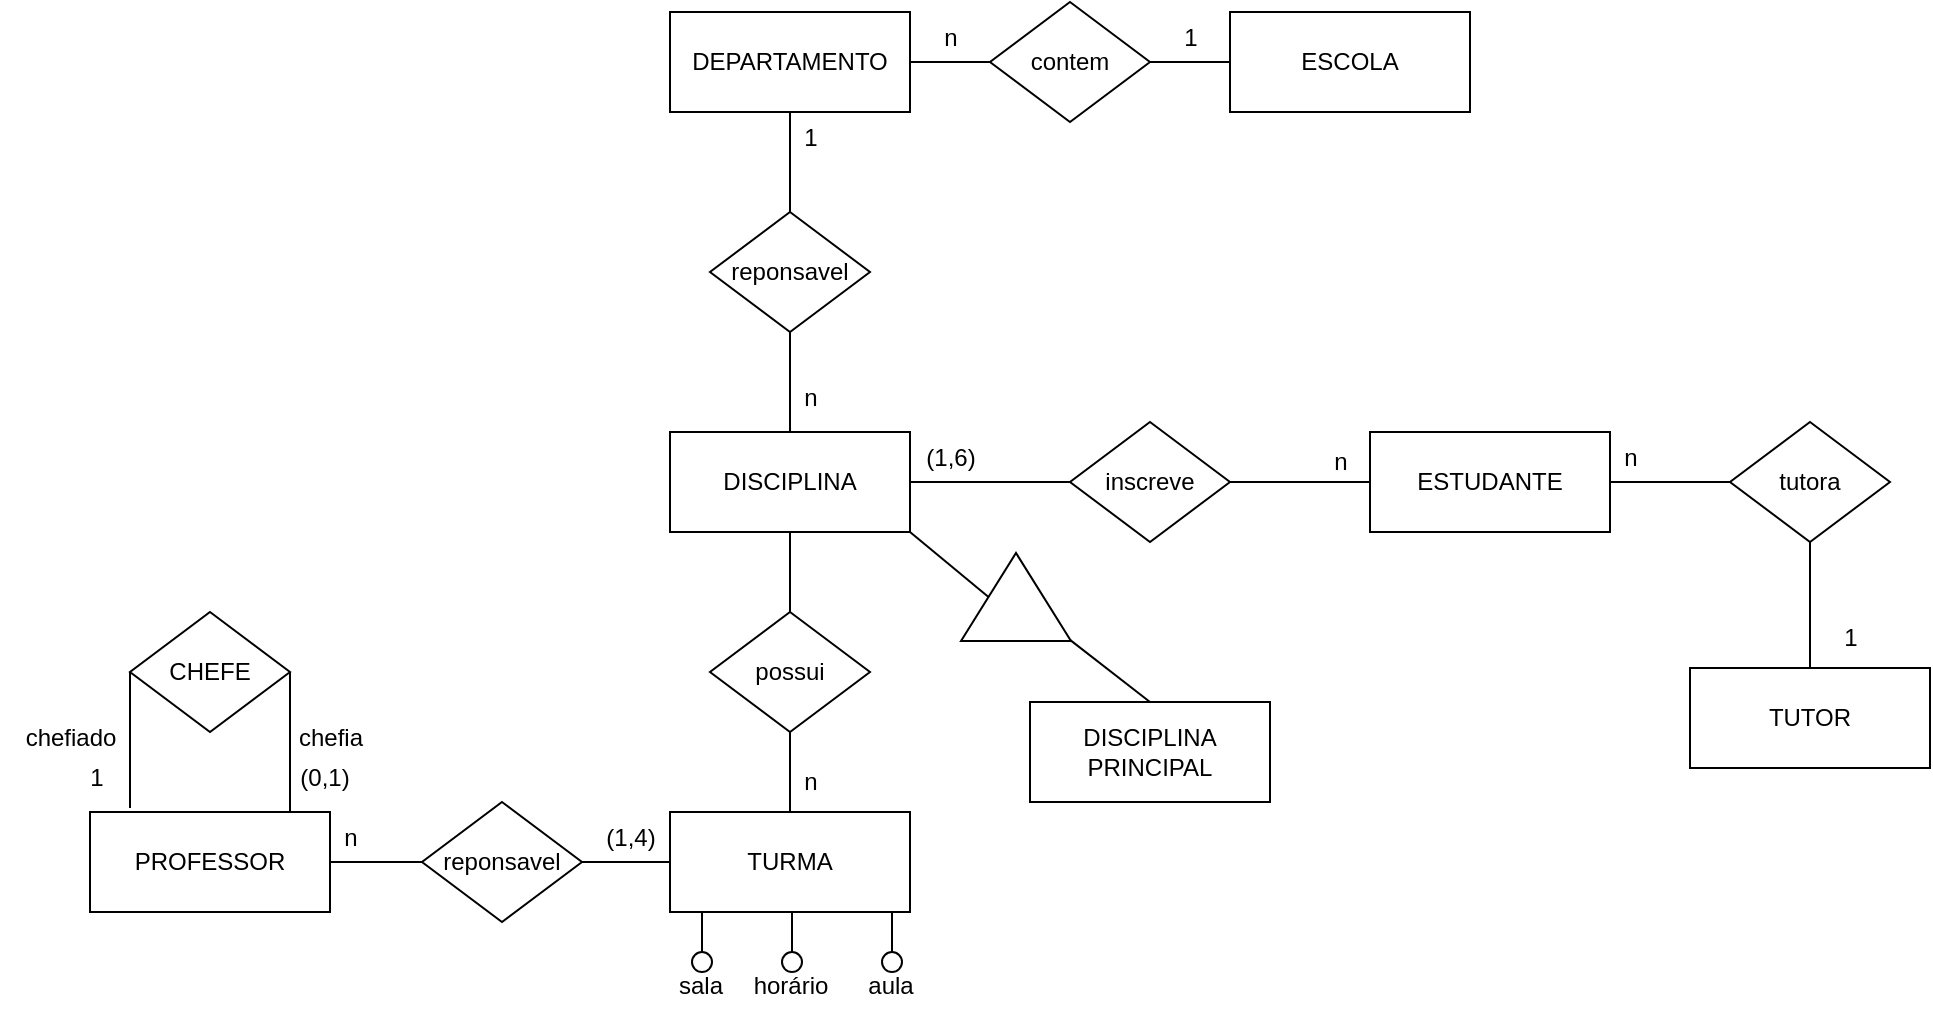 <mxfile version="24.0.7" type="device">
  <diagram name="Página-1" id="rOjRQy3jVm6m9A-RkvD4">
    <mxGraphModel dx="1914" dy="1048" grid="1" gridSize="10" guides="1" tooltips="1" connect="1" arrows="1" fold="1" page="1" pageScale="1" pageWidth="1169" pageHeight="827" math="0" shadow="0">
      <root>
        <mxCell id="0" />
        <mxCell id="1" parent="0" />
        <mxCell id="C2eb3c94XnzqeboNMu4r-1" value="ESCOLA" style="whiteSpace=wrap;html=1;" vertex="1" parent="1">
          <mxGeometry x="670" y="240" width="120" height="50" as="geometry" />
        </mxCell>
        <mxCell id="C2eb3c94XnzqeboNMu4r-14" style="edgeStyle=orthogonalEdgeStyle;rounded=0;orthogonalLoop=1;jettySize=auto;html=1;endArrow=none;endFill=0;" edge="1" parent="1" source="C2eb3c94XnzqeboNMu4r-3" target="C2eb3c94XnzqeboNMu4r-13">
          <mxGeometry relative="1" as="geometry" />
        </mxCell>
        <mxCell id="C2eb3c94XnzqeboNMu4r-3" value="DEPARTAMENTO" style="whiteSpace=wrap;html=1;" vertex="1" parent="1">
          <mxGeometry x="390" y="240" width="120" height="50" as="geometry" />
        </mxCell>
        <mxCell id="C2eb3c94XnzqeboNMu4r-19" style="edgeStyle=orthogonalEdgeStyle;rounded=0;orthogonalLoop=1;jettySize=auto;html=1;endArrow=none;endFill=0;" edge="1" parent="1" source="C2eb3c94XnzqeboNMu4r-4" target="C2eb3c94XnzqeboNMu4r-18">
          <mxGeometry relative="1" as="geometry" />
        </mxCell>
        <mxCell id="C2eb3c94XnzqeboNMu4r-63" style="edgeStyle=orthogonalEdgeStyle;rounded=0;orthogonalLoop=1;jettySize=auto;html=1;endArrow=none;endFill=0;" edge="1" parent="1" source="C2eb3c94XnzqeboNMu4r-4" target="C2eb3c94XnzqeboNMu4r-62">
          <mxGeometry relative="1" as="geometry" />
        </mxCell>
        <mxCell id="C2eb3c94XnzqeboNMu4r-4" value="DISCIPLINA" style="whiteSpace=wrap;html=1;" vertex="1" parent="1">
          <mxGeometry x="390" y="450" width="120" height="50" as="geometry" />
        </mxCell>
        <mxCell id="C2eb3c94XnzqeboNMu4r-26" style="edgeStyle=orthogonalEdgeStyle;rounded=0;orthogonalLoop=1;jettySize=auto;html=1;endArrow=none;endFill=0;" edge="1" parent="1" source="C2eb3c94XnzqeboNMu4r-5" target="C2eb3c94XnzqeboNMu4r-25">
          <mxGeometry relative="1" as="geometry" />
        </mxCell>
        <mxCell id="C2eb3c94XnzqeboNMu4r-5" value="TURMA" style="whiteSpace=wrap;html=1;" vertex="1" parent="1">
          <mxGeometry x="390" y="640" width="120" height="50" as="geometry" />
        </mxCell>
        <mxCell id="C2eb3c94XnzqeboNMu4r-6" value="PROFESSOR" style="whiteSpace=wrap;html=1;" vertex="1" parent="1">
          <mxGeometry x="100" y="640" width="120" height="50" as="geometry" />
        </mxCell>
        <mxCell id="C2eb3c94XnzqeboNMu4r-7" value="ESTUDANTE" style="whiteSpace=wrap;html=1;" vertex="1" parent="1">
          <mxGeometry x="740" y="450" width="120" height="50" as="geometry" />
        </mxCell>
        <mxCell id="C2eb3c94XnzqeboNMu4r-9" style="edgeStyle=orthogonalEdgeStyle;rounded=0;orthogonalLoop=1;jettySize=auto;html=1;endArrow=none;endFill=0;" edge="1" parent="1" source="C2eb3c94XnzqeboNMu4r-8" target="C2eb3c94XnzqeboNMu4r-1">
          <mxGeometry relative="1" as="geometry" />
        </mxCell>
        <mxCell id="C2eb3c94XnzqeboNMu4r-10" style="edgeStyle=orthogonalEdgeStyle;rounded=0;orthogonalLoop=1;jettySize=auto;html=1;endArrow=none;endFill=0;" edge="1" parent="1" source="C2eb3c94XnzqeboNMu4r-8" target="C2eb3c94XnzqeboNMu4r-3">
          <mxGeometry relative="1" as="geometry" />
        </mxCell>
        <mxCell id="C2eb3c94XnzqeboNMu4r-8" value="contem" style="rhombus;whiteSpace=wrap;html=1;" vertex="1" parent="1">
          <mxGeometry x="550" y="235" width="80" height="60" as="geometry" />
        </mxCell>
        <mxCell id="C2eb3c94XnzqeboNMu4r-11" value="1" style="text;html=1;align=center;verticalAlign=middle;resizable=0;points=[];autosize=1;strokeColor=none;fillColor=none;" vertex="1" parent="1">
          <mxGeometry x="635" y="238" width="30" height="30" as="geometry" />
        </mxCell>
        <mxCell id="C2eb3c94XnzqeboNMu4r-12" value="n" style="text;html=1;align=center;verticalAlign=middle;resizable=0;points=[];autosize=1;strokeColor=none;fillColor=none;" vertex="1" parent="1">
          <mxGeometry x="515" y="238" width="30" height="30" as="geometry" />
        </mxCell>
        <mxCell id="C2eb3c94XnzqeboNMu4r-15" style="edgeStyle=orthogonalEdgeStyle;rounded=0;orthogonalLoop=1;jettySize=auto;html=1;endArrow=none;endFill=0;" edge="1" parent="1" source="C2eb3c94XnzqeboNMu4r-13" target="C2eb3c94XnzqeboNMu4r-4">
          <mxGeometry relative="1" as="geometry" />
        </mxCell>
        <mxCell id="C2eb3c94XnzqeboNMu4r-13" value="reponsavel" style="rhombus;whiteSpace=wrap;html=1;" vertex="1" parent="1">
          <mxGeometry x="410" y="340" width="80" height="60" as="geometry" />
        </mxCell>
        <mxCell id="C2eb3c94XnzqeboNMu4r-16" value="1" style="text;html=1;align=center;verticalAlign=middle;resizable=0;points=[];autosize=1;strokeColor=none;fillColor=none;" vertex="1" parent="1">
          <mxGeometry x="445" y="288" width="30" height="30" as="geometry" />
        </mxCell>
        <mxCell id="C2eb3c94XnzqeboNMu4r-17" value="n" style="text;html=1;align=center;verticalAlign=middle;resizable=0;points=[];autosize=1;strokeColor=none;fillColor=none;" vertex="1" parent="1">
          <mxGeometry x="445" y="418" width="30" height="30" as="geometry" />
        </mxCell>
        <mxCell id="C2eb3c94XnzqeboNMu4r-20" style="edgeStyle=orthogonalEdgeStyle;rounded=0;orthogonalLoop=1;jettySize=auto;html=1;endArrow=none;endFill=0;" edge="1" parent="1" source="C2eb3c94XnzqeboNMu4r-18" target="C2eb3c94XnzqeboNMu4r-5">
          <mxGeometry relative="1" as="geometry" />
        </mxCell>
        <mxCell id="C2eb3c94XnzqeboNMu4r-18" value="possui" style="rhombus;whiteSpace=wrap;html=1;" vertex="1" parent="1">
          <mxGeometry x="410" y="540" width="80" height="60" as="geometry" />
        </mxCell>
        <mxCell id="C2eb3c94XnzqeboNMu4r-22" value="n" style="text;html=1;align=center;verticalAlign=middle;resizable=0;points=[];autosize=1;strokeColor=none;fillColor=none;" vertex="1" parent="1">
          <mxGeometry x="445" y="610" width="30" height="30" as="geometry" />
        </mxCell>
        <mxCell id="C2eb3c94XnzqeboNMu4r-27" style="edgeStyle=orthogonalEdgeStyle;rounded=0;orthogonalLoop=1;jettySize=auto;html=1;endArrow=none;endFill=0;" edge="1" parent="1" source="C2eb3c94XnzqeboNMu4r-25" target="C2eb3c94XnzqeboNMu4r-6">
          <mxGeometry relative="1" as="geometry" />
        </mxCell>
        <mxCell id="C2eb3c94XnzqeboNMu4r-25" value="reponsavel" style="rhombus;whiteSpace=wrap;html=1;" vertex="1" parent="1">
          <mxGeometry x="266" y="635" width="80" height="60" as="geometry" />
        </mxCell>
        <mxCell id="C2eb3c94XnzqeboNMu4r-30" value="(1,4)" style="text;html=1;align=center;verticalAlign=middle;resizable=0;points=[];autosize=1;strokeColor=none;fillColor=none;" vertex="1" parent="1">
          <mxGeometry x="345" y="638" width="50" height="30" as="geometry" />
        </mxCell>
        <mxCell id="C2eb3c94XnzqeboNMu4r-31" value="n" style="text;html=1;align=center;verticalAlign=middle;resizable=0;points=[];autosize=1;strokeColor=none;fillColor=none;" vertex="1" parent="1">
          <mxGeometry x="215" y="638" width="30" height="30" as="geometry" />
        </mxCell>
        <mxCell id="C2eb3c94XnzqeboNMu4r-41" style="edgeStyle=orthogonalEdgeStyle;rounded=0;orthogonalLoop=1;jettySize=auto;html=1;endArrow=none;endFill=0;" edge="1" source="C2eb3c94XnzqeboNMu4r-42" parent="1">
          <mxGeometry relative="1" as="geometry">
            <mxPoint x="501" y="690.01" as="targetPoint" />
          </mxGeometry>
        </mxCell>
        <mxCell id="C2eb3c94XnzqeboNMu4r-42" value="" style="ellipse;whiteSpace=wrap;html=1;" vertex="1" parent="1">
          <mxGeometry x="496" y="710.01" width="10" height="10" as="geometry" />
        </mxCell>
        <mxCell id="C2eb3c94XnzqeboNMu4r-43" value="aula" style="text;html=1;align=center;verticalAlign=middle;resizable=0;points=[];autosize=1;strokeColor=none;fillColor=none;" vertex="1" parent="1">
          <mxGeometry x="475" y="712.01" width="50" height="30" as="geometry" />
        </mxCell>
        <mxCell id="C2eb3c94XnzqeboNMu4r-44" style="edgeStyle=orthogonalEdgeStyle;rounded=0;orthogonalLoop=1;jettySize=auto;html=1;endArrow=none;endFill=0;" edge="1" source="C2eb3c94XnzqeboNMu4r-45" parent="1">
          <mxGeometry relative="1" as="geometry">
            <mxPoint x="451" y="690.01" as="targetPoint" />
          </mxGeometry>
        </mxCell>
        <mxCell id="C2eb3c94XnzqeboNMu4r-45" value="" style="ellipse;whiteSpace=wrap;html=1;" vertex="1" parent="1">
          <mxGeometry x="446" y="710.01" width="10" height="10" as="geometry" />
        </mxCell>
        <mxCell id="C2eb3c94XnzqeboNMu4r-46" value="horário" style="text;html=1;align=center;verticalAlign=middle;resizable=0;points=[];autosize=1;strokeColor=none;fillColor=none;" vertex="1" parent="1">
          <mxGeometry x="420" y="712.01" width="60" height="30" as="geometry" />
        </mxCell>
        <mxCell id="C2eb3c94XnzqeboNMu4r-49" style="edgeStyle=orthogonalEdgeStyle;rounded=0;orthogonalLoop=1;jettySize=auto;html=1;endArrow=none;endFill=0;" edge="1" source="C2eb3c94XnzqeboNMu4r-50" parent="1">
          <mxGeometry relative="1" as="geometry">
            <mxPoint x="406" y="690.01" as="targetPoint" />
          </mxGeometry>
        </mxCell>
        <mxCell id="C2eb3c94XnzqeboNMu4r-50" value="" style="ellipse;whiteSpace=wrap;html=1;" vertex="1" parent="1">
          <mxGeometry x="401" y="710.01" width="10" height="10" as="geometry" />
        </mxCell>
        <mxCell id="C2eb3c94XnzqeboNMu4r-51" value="sala" style="text;html=1;align=center;verticalAlign=middle;resizable=0;points=[];autosize=1;strokeColor=none;fillColor=none;" vertex="1" parent="1">
          <mxGeometry x="380" y="712.01" width="50" height="30" as="geometry" />
        </mxCell>
        <mxCell id="C2eb3c94XnzqeboNMu4r-53" style="edgeStyle=orthogonalEdgeStyle;rounded=0;orthogonalLoop=1;jettySize=auto;html=1;endArrow=none;endFill=0;" edge="1" parent="1" source="C2eb3c94XnzqeboNMu4r-52" target="C2eb3c94XnzqeboNMu4r-6">
          <mxGeometry relative="1" as="geometry">
            <Array as="points">
              <mxPoint x="200" y="610" />
              <mxPoint x="200" y="610" />
            </Array>
          </mxGeometry>
        </mxCell>
        <mxCell id="C2eb3c94XnzqeboNMu4r-54" style="edgeStyle=orthogonalEdgeStyle;rounded=0;orthogonalLoop=1;jettySize=auto;html=1;exitX=0;exitY=0.5;exitDx=0;exitDy=0;endArrow=none;endFill=0;" edge="1" parent="1" source="C2eb3c94XnzqeboNMu4r-52">
          <mxGeometry relative="1" as="geometry">
            <mxPoint x="120" y="598" as="sourcePoint" />
            <mxPoint x="120" y="638" as="targetPoint" />
            <Array as="points">
              <mxPoint x="120" y="590" />
              <mxPoint x="120" y="590" />
            </Array>
          </mxGeometry>
        </mxCell>
        <mxCell id="C2eb3c94XnzqeboNMu4r-52" value="CHEFE" style="rhombus;whiteSpace=wrap;html=1;" vertex="1" parent="1">
          <mxGeometry x="120" y="540" width="80" height="60" as="geometry" />
        </mxCell>
        <mxCell id="C2eb3c94XnzqeboNMu4r-55" value="chefia" style="text;html=1;align=center;verticalAlign=middle;resizable=0;points=[];autosize=1;strokeColor=none;fillColor=none;" vertex="1" parent="1">
          <mxGeometry x="190" y="588" width="60" height="30" as="geometry" />
        </mxCell>
        <mxCell id="C2eb3c94XnzqeboNMu4r-56" value="chefiado" style="text;html=1;align=center;verticalAlign=middle;resizable=0;points=[];autosize=1;strokeColor=none;fillColor=none;" vertex="1" parent="1">
          <mxGeometry x="55" y="588" width="70" height="30" as="geometry" />
        </mxCell>
        <mxCell id="C2eb3c94XnzqeboNMu4r-57" value="1" style="text;html=1;align=center;verticalAlign=middle;resizable=0;points=[];autosize=1;strokeColor=none;fillColor=none;" vertex="1" parent="1">
          <mxGeometry x="88" y="608" width="30" height="30" as="geometry" />
        </mxCell>
        <mxCell id="C2eb3c94XnzqeboNMu4r-58" value="(0,1)" style="text;html=1;align=center;verticalAlign=middle;resizable=0;points=[];autosize=1;strokeColor=none;fillColor=none;" vertex="1" parent="1">
          <mxGeometry x="192" y="608" width="50" height="30" as="geometry" />
        </mxCell>
        <mxCell id="C2eb3c94XnzqeboNMu4r-64" style="edgeStyle=orthogonalEdgeStyle;rounded=0;orthogonalLoop=1;jettySize=auto;html=1;endArrow=none;endFill=0;" edge="1" parent="1" source="C2eb3c94XnzqeboNMu4r-62" target="C2eb3c94XnzqeboNMu4r-7">
          <mxGeometry relative="1" as="geometry" />
        </mxCell>
        <mxCell id="C2eb3c94XnzqeboNMu4r-62" value="inscreve" style="rhombus;whiteSpace=wrap;html=1;" vertex="1" parent="1">
          <mxGeometry x="590" y="445" width="80" height="60" as="geometry" />
        </mxCell>
        <mxCell id="C2eb3c94XnzqeboNMu4r-67" value="(1,6)" style="text;html=1;align=center;verticalAlign=middle;resizable=0;points=[];autosize=1;strokeColor=none;fillColor=none;" vertex="1" parent="1">
          <mxGeometry x="505" y="448" width="50" height="30" as="geometry" />
        </mxCell>
        <mxCell id="C2eb3c94XnzqeboNMu4r-68" value="n" style="text;html=1;align=center;verticalAlign=middle;resizable=0;points=[];autosize=1;strokeColor=none;fillColor=none;" vertex="1" parent="1">
          <mxGeometry x="710" y="450" width="30" height="30" as="geometry" />
        </mxCell>
        <mxCell id="C2eb3c94XnzqeboNMu4r-69" value="" style="triangle;whiteSpace=wrap;html=1;rotation=-90;" vertex="1" parent="1">
          <mxGeometry x="541" y="505" width="44" height="55" as="geometry" />
        </mxCell>
        <mxCell id="C2eb3c94XnzqeboNMu4r-71" value="DISCIPLINA&lt;div&gt;PRINCIPAL&lt;/div&gt;" style="whiteSpace=wrap;html=1;" vertex="1" parent="1">
          <mxGeometry x="570" y="585" width="120" height="50" as="geometry" />
        </mxCell>
        <mxCell id="C2eb3c94XnzqeboNMu4r-74" value="" style="endArrow=none;html=1;rounded=0;entryX=1;entryY=1;entryDx=0;entryDy=0;exitX=0.5;exitY=0;exitDx=0;exitDy=0;" edge="1" parent="1" source="C2eb3c94XnzqeboNMu4r-69" target="C2eb3c94XnzqeboNMu4r-4">
          <mxGeometry width="50" height="50" relative="1" as="geometry">
            <mxPoint x="520" y="550" as="sourcePoint" />
            <mxPoint x="570" y="500" as="targetPoint" />
          </mxGeometry>
        </mxCell>
        <mxCell id="C2eb3c94XnzqeboNMu4r-75" value="" style="endArrow=none;html=1;rounded=0;exitX=0.013;exitY=0.991;exitDx=0;exitDy=0;entryX=0.5;entryY=0;entryDx=0;entryDy=0;exitPerimeter=0;" edge="1" parent="1" source="C2eb3c94XnzqeboNMu4r-69" target="C2eb3c94XnzqeboNMu4r-71">
          <mxGeometry width="50" height="50" relative="1" as="geometry">
            <mxPoint x="520" y="550" as="sourcePoint" />
            <mxPoint x="570" y="500" as="targetPoint" />
          </mxGeometry>
        </mxCell>
        <mxCell id="C2eb3c94XnzqeboNMu4r-81" style="edgeStyle=orthogonalEdgeStyle;rounded=0;orthogonalLoop=1;jettySize=auto;html=1;endArrow=none;endFill=0;" edge="1" parent="1" source="C2eb3c94XnzqeboNMu4r-79" target="C2eb3c94XnzqeboNMu4r-7">
          <mxGeometry relative="1" as="geometry" />
        </mxCell>
        <mxCell id="C2eb3c94XnzqeboNMu4r-82" style="edgeStyle=orthogonalEdgeStyle;rounded=0;orthogonalLoop=1;jettySize=auto;html=1;endArrow=none;endFill=0;" edge="1" parent="1" source="C2eb3c94XnzqeboNMu4r-79" target="C2eb3c94XnzqeboNMu4r-80">
          <mxGeometry relative="1" as="geometry" />
        </mxCell>
        <mxCell id="C2eb3c94XnzqeboNMu4r-79" value="tutora" style="rhombus;whiteSpace=wrap;html=1;" vertex="1" parent="1">
          <mxGeometry x="920" y="445" width="80" height="60" as="geometry" />
        </mxCell>
        <mxCell id="C2eb3c94XnzqeboNMu4r-80" value="TUTOR" style="whiteSpace=wrap;html=1;" vertex="1" parent="1">
          <mxGeometry x="900" y="568" width="120" height="50" as="geometry" />
        </mxCell>
        <mxCell id="C2eb3c94XnzqeboNMu4r-83" value="1" style="text;html=1;align=center;verticalAlign=middle;resizable=0;points=[];autosize=1;strokeColor=none;fillColor=none;" vertex="1" parent="1">
          <mxGeometry x="965" y="538" width="30" height="30" as="geometry" />
        </mxCell>
        <mxCell id="C2eb3c94XnzqeboNMu4r-84" value="n" style="text;html=1;align=center;verticalAlign=middle;resizable=0;points=[];autosize=1;strokeColor=none;fillColor=none;" vertex="1" parent="1">
          <mxGeometry x="855" y="448" width="30" height="30" as="geometry" />
        </mxCell>
      </root>
    </mxGraphModel>
  </diagram>
</mxfile>
